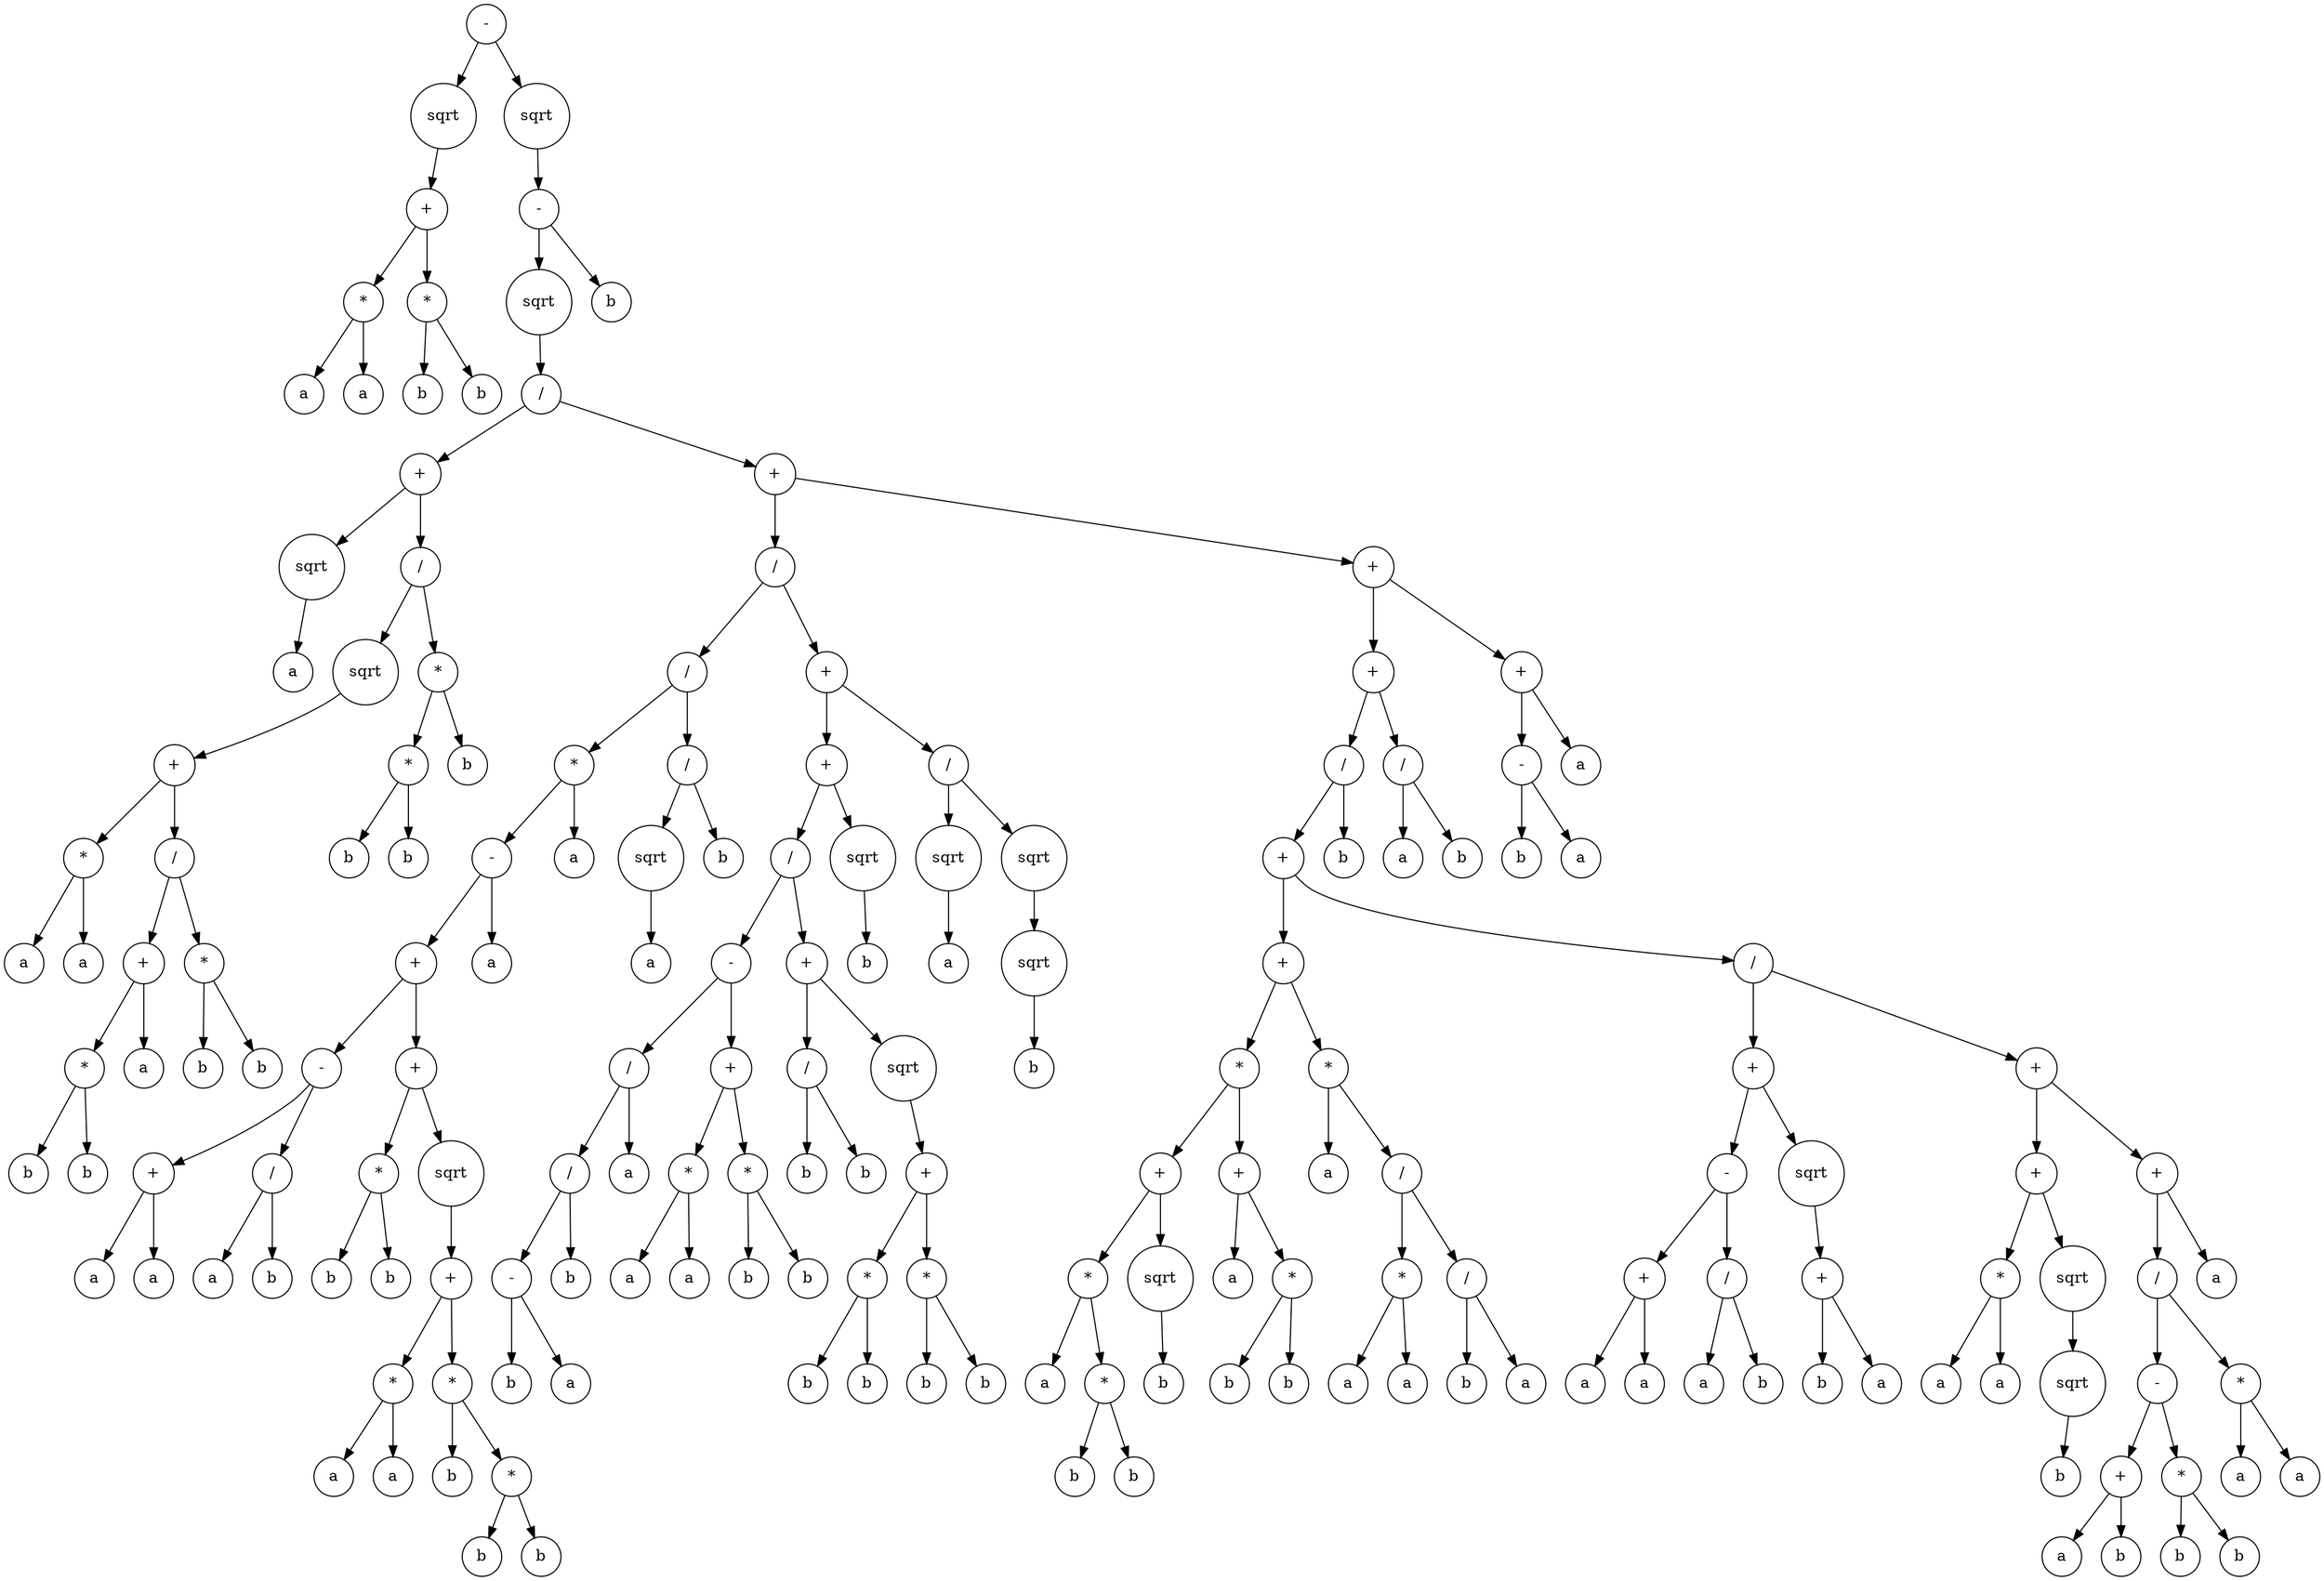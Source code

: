 digraph g {
graph [ordering=out];
node [shape=circle];
n[label = "-"];
n0[label = "sqrt"];
n00[label = "+"];
n000[label = "*"];
n0000[label = "a"];
n000 -> n0000;
n0001[label = "a"];
n000 -> n0001;
n00 -> n000;
n001[label = "*"];
n0010[label = "b"];
n001 -> n0010;
n0011[label = "b"];
n001 -> n0011;
n00 -> n001;
n0 -> n00;
n -> n0;
n1[label = "sqrt"];
n10[label = "-"];
n100[label = "sqrt"];
n1000[label = "/"];
n10000[label = "+"];
n100000[label = "sqrt"];
n1000000[label = "a"];
n100000 -> n1000000;
n10000 -> n100000;
n100001[label = "/"];
n1000010[label = "sqrt"];
n10000100[label = "+"];
n100001000[label = "*"];
n1000010000[label = "a"];
n100001000 -> n1000010000;
n1000010001[label = "a"];
n100001000 -> n1000010001;
n10000100 -> n100001000;
n100001001[label = "/"];
n1000010010[label = "+"];
n10000100100[label = "*"];
n100001001000[label = "b"];
n10000100100 -> n100001001000;
n100001001001[label = "b"];
n10000100100 -> n100001001001;
n1000010010 -> n10000100100;
n10000100101[label = "a"];
n1000010010 -> n10000100101;
n100001001 -> n1000010010;
n1000010011[label = "*"];
n10000100110[label = "b"];
n1000010011 -> n10000100110;
n10000100111[label = "b"];
n1000010011 -> n10000100111;
n100001001 -> n1000010011;
n10000100 -> n100001001;
n1000010 -> n10000100;
n100001 -> n1000010;
n1000011[label = "*"];
n10000110[label = "*"];
n100001100[label = "b"];
n10000110 -> n100001100;
n100001101[label = "b"];
n10000110 -> n100001101;
n1000011 -> n10000110;
n10000111[label = "b"];
n1000011 -> n10000111;
n100001 -> n1000011;
n10000 -> n100001;
n1000 -> n10000;
n10001[label = "+"];
n100010[label = "/"];
n1000100[label = "/"];
n10001000[label = "*"];
n100010000[label = "-"];
n1000100000[label = "+"];
n10001000000[label = "-"];
n100010000000[label = "+"];
n1000100000000[label = "a"];
n100010000000 -> n1000100000000;
n1000100000001[label = "a"];
n100010000000 -> n1000100000001;
n10001000000 -> n100010000000;
n100010000001[label = "/"];
n1000100000010[label = "a"];
n100010000001 -> n1000100000010;
n1000100000011[label = "b"];
n100010000001 -> n1000100000011;
n10001000000 -> n100010000001;
n1000100000 -> n10001000000;
n10001000001[label = "+"];
n100010000010[label = "*"];
n1000100000100[label = "b"];
n100010000010 -> n1000100000100;
n1000100000101[label = "b"];
n100010000010 -> n1000100000101;
n10001000001 -> n100010000010;
n100010000011[label = "sqrt"];
n1000100000110[label = "+"];
n10001000001100[label = "*"];
n100010000011000[label = "a"];
n10001000001100 -> n100010000011000;
n100010000011001[label = "a"];
n10001000001100 -> n100010000011001;
n1000100000110 -> n10001000001100;
n10001000001101[label = "*"];
n100010000011010[label = "b"];
n10001000001101 -> n100010000011010;
n100010000011011[label = "*"];
n1000100000110110[label = "b"];
n100010000011011 -> n1000100000110110;
n1000100000110111[label = "b"];
n100010000011011 -> n1000100000110111;
n10001000001101 -> n100010000011011;
n1000100000110 -> n10001000001101;
n100010000011 -> n1000100000110;
n10001000001 -> n100010000011;
n1000100000 -> n10001000001;
n100010000 -> n1000100000;
n1000100001[label = "a"];
n100010000 -> n1000100001;
n10001000 -> n100010000;
n100010001[label = "a"];
n10001000 -> n100010001;
n1000100 -> n10001000;
n10001001[label = "/"];
n100010010[label = "sqrt"];
n1000100100[label = "a"];
n100010010 -> n1000100100;
n10001001 -> n100010010;
n100010011[label = "b"];
n10001001 -> n100010011;
n1000100 -> n10001001;
n100010 -> n1000100;
n1000101[label = "+"];
n10001010[label = "+"];
n100010100[label = "/"];
n1000101000[label = "-"];
n10001010000[label = "/"];
n100010100000[label = "/"];
n1000101000000[label = "-"];
n10001010000000[label = "b"];
n1000101000000 -> n10001010000000;
n10001010000001[label = "a"];
n1000101000000 -> n10001010000001;
n100010100000 -> n1000101000000;
n1000101000001[label = "b"];
n100010100000 -> n1000101000001;
n10001010000 -> n100010100000;
n100010100001[label = "a"];
n10001010000 -> n100010100001;
n1000101000 -> n10001010000;
n10001010001[label = "+"];
n100010100010[label = "*"];
n1000101000100[label = "a"];
n100010100010 -> n1000101000100;
n1000101000101[label = "a"];
n100010100010 -> n1000101000101;
n10001010001 -> n100010100010;
n100010100011[label = "*"];
n1000101000110[label = "b"];
n100010100011 -> n1000101000110;
n1000101000111[label = "b"];
n100010100011 -> n1000101000111;
n10001010001 -> n100010100011;
n1000101000 -> n10001010001;
n100010100 -> n1000101000;
n1000101001[label = "+"];
n10001010010[label = "/"];
n100010100100[label = "b"];
n10001010010 -> n100010100100;
n100010100101[label = "b"];
n10001010010 -> n100010100101;
n1000101001 -> n10001010010;
n10001010011[label = "sqrt"];
n100010100110[label = "+"];
n1000101001100[label = "*"];
n10001010011000[label = "b"];
n1000101001100 -> n10001010011000;
n10001010011001[label = "b"];
n1000101001100 -> n10001010011001;
n100010100110 -> n1000101001100;
n1000101001101[label = "*"];
n10001010011010[label = "b"];
n1000101001101 -> n10001010011010;
n10001010011011[label = "b"];
n1000101001101 -> n10001010011011;
n100010100110 -> n1000101001101;
n10001010011 -> n100010100110;
n1000101001 -> n10001010011;
n100010100 -> n1000101001;
n10001010 -> n100010100;
n100010101[label = "sqrt"];
n1000101010[label = "b"];
n100010101 -> n1000101010;
n10001010 -> n100010101;
n1000101 -> n10001010;
n10001011[label = "/"];
n100010110[label = "sqrt"];
n1000101100[label = "a"];
n100010110 -> n1000101100;
n10001011 -> n100010110;
n100010111[label = "sqrt"];
n1000101110[label = "sqrt"];
n10001011100[label = "b"];
n1000101110 -> n10001011100;
n100010111 -> n1000101110;
n10001011 -> n100010111;
n1000101 -> n10001011;
n100010 -> n1000101;
n10001 -> n100010;
n100011[label = "+"];
n1000110[label = "+"];
n10001100[label = "/"];
n100011000[label = "+"];
n1000110000[label = "+"];
n10001100000[label = "*"];
n100011000000[label = "+"];
n1000110000000[label = "*"];
n10001100000000[label = "a"];
n1000110000000 -> n10001100000000;
n10001100000001[label = "*"];
n100011000000010[label = "b"];
n10001100000001 -> n100011000000010;
n100011000000011[label = "b"];
n10001100000001 -> n100011000000011;
n1000110000000 -> n10001100000001;
n100011000000 -> n1000110000000;
n1000110000001[label = "sqrt"];
n10001100000010[label = "b"];
n1000110000001 -> n10001100000010;
n100011000000 -> n1000110000001;
n10001100000 -> n100011000000;
n100011000001[label = "+"];
n1000110000010[label = "a"];
n100011000001 -> n1000110000010;
n1000110000011[label = "*"];
n10001100000110[label = "b"];
n1000110000011 -> n10001100000110;
n10001100000111[label = "b"];
n1000110000011 -> n10001100000111;
n100011000001 -> n1000110000011;
n10001100000 -> n100011000001;
n1000110000 -> n10001100000;
n10001100001[label = "*"];
n100011000010[label = "a"];
n10001100001 -> n100011000010;
n100011000011[label = "/"];
n1000110000110[label = "*"];
n10001100001100[label = "a"];
n1000110000110 -> n10001100001100;
n10001100001101[label = "a"];
n1000110000110 -> n10001100001101;
n100011000011 -> n1000110000110;
n1000110000111[label = "/"];
n10001100001110[label = "b"];
n1000110000111 -> n10001100001110;
n10001100001111[label = "a"];
n1000110000111 -> n10001100001111;
n100011000011 -> n1000110000111;
n10001100001 -> n100011000011;
n1000110000 -> n10001100001;
n100011000 -> n1000110000;
n1000110001[label = "/"];
n10001100010[label = "+"];
n100011000100[label = "-"];
n1000110001000[label = "+"];
n10001100010000[label = "a"];
n1000110001000 -> n10001100010000;
n10001100010001[label = "a"];
n1000110001000 -> n10001100010001;
n100011000100 -> n1000110001000;
n1000110001001[label = "/"];
n10001100010010[label = "a"];
n1000110001001 -> n10001100010010;
n10001100010011[label = "b"];
n1000110001001 -> n10001100010011;
n100011000100 -> n1000110001001;
n10001100010 -> n100011000100;
n100011000101[label = "sqrt"];
n1000110001010[label = "+"];
n10001100010100[label = "b"];
n1000110001010 -> n10001100010100;
n10001100010101[label = "a"];
n1000110001010 -> n10001100010101;
n100011000101 -> n1000110001010;
n10001100010 -> n100011000101;
n1000110001 -> n10001100010;
n10001100011[label = "+"];
n100011000110[label = "+"];
n1000110001100[label = "*"];
n10001100011000[label = "a"];
n1000110001100 -> n10001100011000;
n10001100011001[label = "a"];
n1000110001100 -> n10001100011001;
n100011000110 -> n1000110001100;
n1000110001101[label = "sqrt"];
n10001100011010[label = "sqrt"];
n100011000110100[label = "b"];
n10001100011010 -> n100011000110100;
n1000110001101 -> n10001100011010;
n100011000110 -> n1000110001101;
n10001100011 -> n100011000110;
n100011000111[label = "+"];
n1000110001110[label = "/"];
n10001100011100[label = "-"];
n100011000111000[label = "+"];
n1000110001110000[label = "a"];
n100011000111000 -> n1000110001110000;
n1000110001110001[label = "b"];
n100011000111000 -> n1000110001110001;
n10001100011100 -> n100011000111000;
n100011000111001[label = "*"];
n1000110001110010[label = "b"];
n100011000111001 -> n1000110001110010;
n1000110001110011[label = "b"];
n100011000111001 -> n1000110001110011;
n10001100011100 -> n100011000111001;
n1000110001110 -> n10001100011100;
n10001100011101[label = "*"];
n100011000111010[label = "a"];
n10001100011101 -> n100011000111010;
n100011000111011[label = "a"];
n10001100011101 -> n100011000111011;
n1000110001110 -> n10001100011101;
n100011000111 -> n1000110001110;
n1000110001111[label = "a"];
n100011000111 -> n1000110001111;
n10001100011 -> n100011000111;
n1000110001 -> n10001100011;
n100011000 -> n1000110001;
n10001100 -> n100011000;
n100011001[label = "b"];
n10001100 -> n100011001;
n1000110 -> n10001100;
n10001101[label = "/"];
n100011010[label = "a"];
n10001101 -> n100011010;
n100011011[label = "b"];
n10001101 -> n100011011;
n1000110 -> n10001101;
n100011 -> n1000110;
n1000111[label = "+"];
n10001110[label = "-"];
n100011100[label = "b"];
n10001110 -> n100011100;
n100011101[label = "a"];
n10001110 -> n100011101;
n1000111 -> n10001110;
n10001111[label = "a"];
n1000111 -> n10001111;
n100011 -> n1000111;
n10001 -> n100011;
n1000 -> n10001;
n100 -> n1000;
n10 -> n100;
n101[label = "b"];
n10 -> n101;
n1 -> n10;
n -> n1;
}
